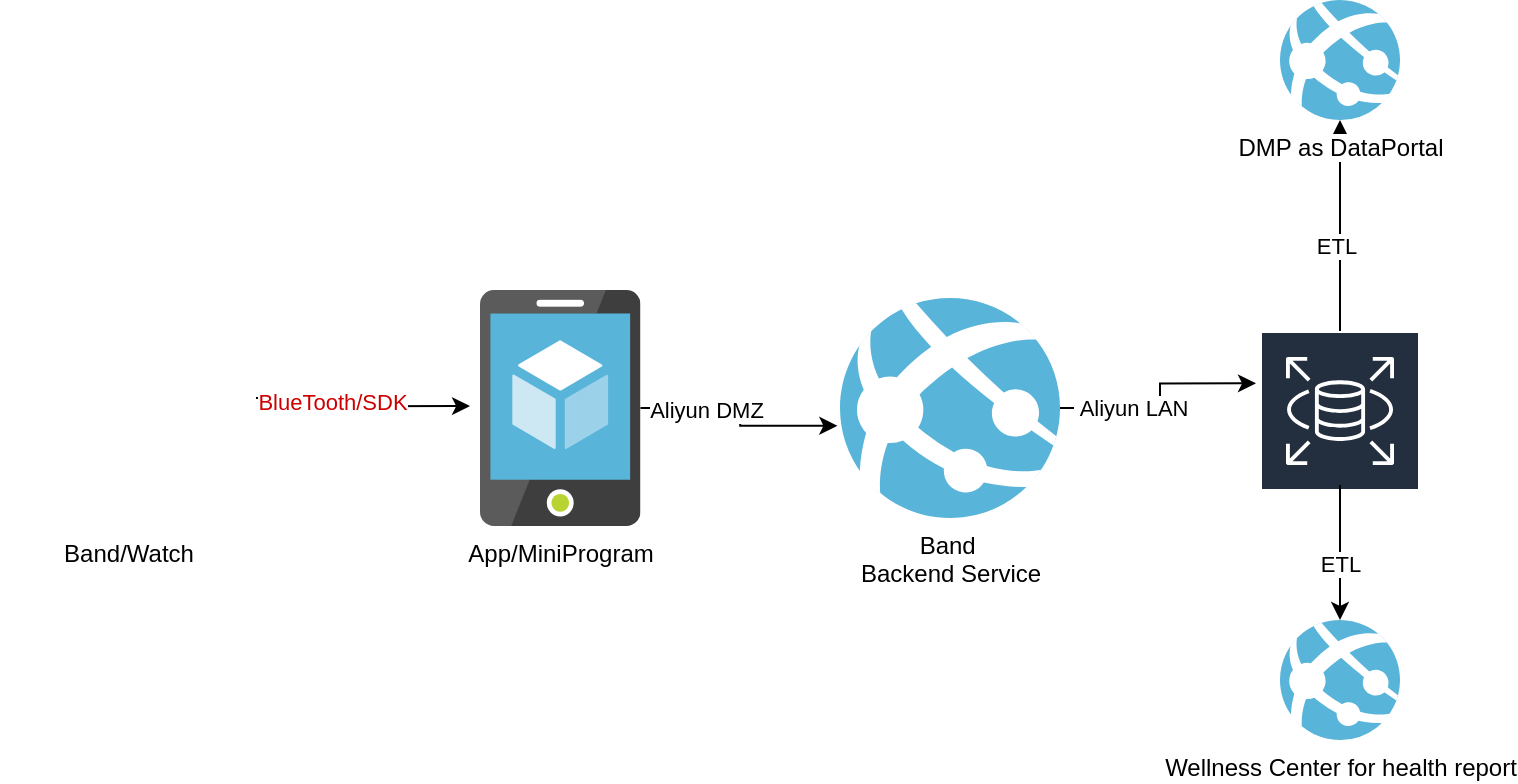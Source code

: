 <mxfile version="26.0.16">
  <diagram name="Page-1" id="QRuJgR5XVLNu-BTppvLG">
    <mxGraphModel dx="946" dy="527" grid="1" gridSize="10" guides="1" tooltips="1" connect="1" arrows="1" fold="1" page="1" pageScale="1" pageWidth="850" pageHeight="1100" math="0" shadow="0">
      <root>
        <mxCell id="0" />
        <mxCell id="1" parent="0" />
        <mxCell id="UN6_ZWC7_VnN-grn2IyT-1" value="Band/Watch" style="shape=image;html=1;verticalAlign=top;verticalLabelPosition=bottom;labelBackgroundColor=#ffffff;imageAspect=0;aspect=fixed;image=https://cdn4.iconfinder.com/data/icons/48-bubbles/48/36.Watch-128.png" vertex="1" parent="1">
          <mxGeometry x="30" y="215" width="128" height="128" as="geometry" />
        </mxCell>
        <mxCell id="UN6_ZWC7_VnN-grn2IyT-2" value="App/MiniProgram" style="image;sketch=0;aspect=fixed;html=1;points=[];align=center;fontSize=12;image=img/lib/mscae/App_Service_Mobile_App.svg;" vertex="1" parent="1">
          <mxGeometry x="270" y="225" width="80.24" height="118" as="geometry" />
        </mxCell>
        <mxCell id="UN6_ZWC7_VnN-grn2IyT-3" style="edgeStyle=orthogonalEdgeStyle;rounded=0;orthogonalLoop=1;jettySize=auto;html=1;exitX=1;exitY=0.5;exitDx=0;exitDy=0;entryX=-0.062;entryY=0.492;entryDx=0;entryDy=0;entryPerimeter=0;" edge="1" parent="1" source="UN6_ZWC7_VnN-grn2IyT-1" target="UN6_ZWC7_VnN-grn2IyT-2">
          <mxGeometry relative="1" as="geometry" />
        </mxCell>
        <mxCell id="UN6_ZWC7_VnN-grn2IyT-4" value="&lt;font style=&quot;color: rgb(204, 0, 0);&quot;&gt;BlueTooth/SDK&lt;/font&gt;" style="edgeLabel;html=1;align=center;verticalAlign=middle;resizable=0;points=[];" vertex="1" connectable="0" parent="UN6_ZWC7_VnN-grn2IyT-3">
          <mxGeometry x="-0.326" y="-2" relative="1" as="geometry">
            <mxPoint as="offset" />
          </mxGeometry>
        </mxCell>
        <mxCell id="UN6_ZWC7_VnN-grn2IyT-5" value="Band&amp;nbsp;&lt;div&gt;Backend Service&lt;/div&gt;" style="image;sketch=0;aspect=fixed;html=1;points=[];align=center;fontSize=12;image=img/lib/mscae/App_Services.svg;" vertex="1" parent="1">
          <mxGeometry x="450" y="229" width="110" height="110" as="geometry" />
        </mxCell>
        <mxCell id="UN6_ZWC7_VnN-grn2IyT-15" value="" style="edgeStyle=orthogonalEdgeStyle;rounded=0;orthogonalLoop=1;jettySize=auto;html=1;" edge="1" parent="1" source="UN6_ZWC7_VnN-grn2IyT-6" target="UN6_ZWC7_VnN-grn2IyT-7">
          <mxGeometry relative="1" as="geometry" />
        </mxCell>
        <mxCell id="UN6_ZWC7_VnN-grn2IyT-18" value="ETL" style="edgeLabel;html=1;align=center;verticalAlign=middle;resizable=0;points=[];" vertex="1" connectable="0" parent="UN6_ZWC7_VnN-grn2IyT-15">
          <mxGeometry x="-0.184" y="2" relative="1" as="geometry">
            <mxPoint as="offset" />
          </mxGeometry>
        </mxCell>
        <mxCell id="UN6_ZWC7_VnN-grn2IyT-6" value="RDS" style="sketch=0;outlineConnect=0;fontColor=#232F3E;gradientColor=none;strokeColor=#ffffff;fillColor=#232F3E;dashed=0;verticalLabelPosition=middle;verticalAlign=bottom;align=center;html=1;whiteSpace=wrap;fontSize=10;fontStyle=1;spacing=3;shape=mxgraph.aws4.productIcon;prIcon=mxgraph.aws4.rds;" vertex="1" parent="1">
          <mxGeometry x="660" y="245.5" width="80" height="77" as="geometry" />
        </mxCell>
        <mxCell id="UN6_ZWC7_VnN-grn2IyT-7" value="DMP as DataPortal" style="image;sketch=0;aspect=fixed;html=1;points=[];align=center;fontSize=12;image=img/lib/mscae/App_Services.svg;" vertex="1" parent="1">
          <mxGeometry x="670" y="80" width="60" height="60" as="geometry" />
        </mxCell>
        <mxCell id="UN6_ZWC7_VnN-grn2IyT-8" value="Wellness Center for health report" style="image;sketch=0;aspect=fixed;html=1;points=[];align=center;fontSize=12;image=img/lib/mscae/App_Services.svg;" vertex="1" parent="1">
          <mxGeometry x="670" y="390" width="60" height="60" as="geometry" />
        </mxCell>
        <mxCell id="UN6_ZWC7_VnN-grn2IyT-13" style="edgeStyle=orthogonalEdgeStyle;rounded=0;orthogonalLoop=1;jettySize=auto;html=1;entryX=-0.012;entryY=0.581;entryDx=0;entryDy=0;entryPerimeter=0;" edge="1" parent="1" source="UN6_ZWC7_VnN-grn2IyT-2" target="UN6_ZWC7_VnN-grn2IyT-5">
          <mxGeometry relative="1" as="geometry" />
        </mxCell>
        <mxCell id="UN6_ZWC7_VnN-grn2IyT-17" value="Aliyun DMZ" style="edgeLabel;html=1;align=center;verticalAlign=middle;resizable=0;points=[];" vertex="1" connectable="0" parent="UN6_ZWC7_VnN-grn2IyT-13">
          <mxGeometry x="-0.389" y="-1" relative="1" as="geometry">
            <mxPoint as="offset" />
          </mxGeometry>
        </mxCell>
        <mxCell id="UN6_ZWC7_VnN-grn2IyT-14" style="edgeStyle=orthogonalEdgeStyle;rounded=0;orthogonalLoop=1;jettySize=auto;html=1;entryX=-0.025;entryY=0.34;entryDx=0;entryDy=0;entryPerimeter=0;" edge="1" parent="1" source="UN6_ZWC7_VnN-grn2IyT-5" target="UN6_ZWC7_VnN-grn2IyT-6">
          <mxGeometry relative="1" as="geometry" />
        </mxCell>
        <mxCell id="UN6_ZWC7_VnN-grn2IyT-20" value="&amp;nbsp;Aliyun LAN" style="edgeLabel;html=1;align=center;verticalAlign=middle;resizable=0;points=[];" vertex="1" connectable="0" parent="UN6_ZWC7_VnN-grn2IyT-14">
          <mxGeometry x="-0.368" relative="1" as="geometry">
            <mxPoint as="offset" />
          </mxGeometry>
        </mxCell>
        <mxCell id="UN6_ZWC7_VnN-grn2IyT-16" style="edgeStyle=orthogonalEdgeStyle;rounded=0;orthogonalLoop=1;jettySize=auto;html=1;entryX=0.5;entryY=0;entryDx=0;entryDy=0;entryPerimeter=0;" edge="1" parent="1" source="UN6_ZWC7_VnN-grn2IyT-6" target="UN6_ZWC7_VnN-grn2IyT-8">
          <mxGeometry relative="1" as="geometry" />
        </mxCell>
        <mxCell id="UN6_ZWC7_VnN-grn2IyT-19" value="ETL" style="edgeLabel;html=1;align=center;verticalAlign=middle;resizable=0;points=[];" vertex="1" connectable="0" parent="UN6_ZWC7_VnN-grn2IyT-16">
          <mxGeometry x="0.171" relative="1" as="geometry">
            <mxPoint as="offset" />
          </mxGeometry>
        </mxCell>
      </root>
    </mxGraphModel>
  </diagram>
</mxfile>
